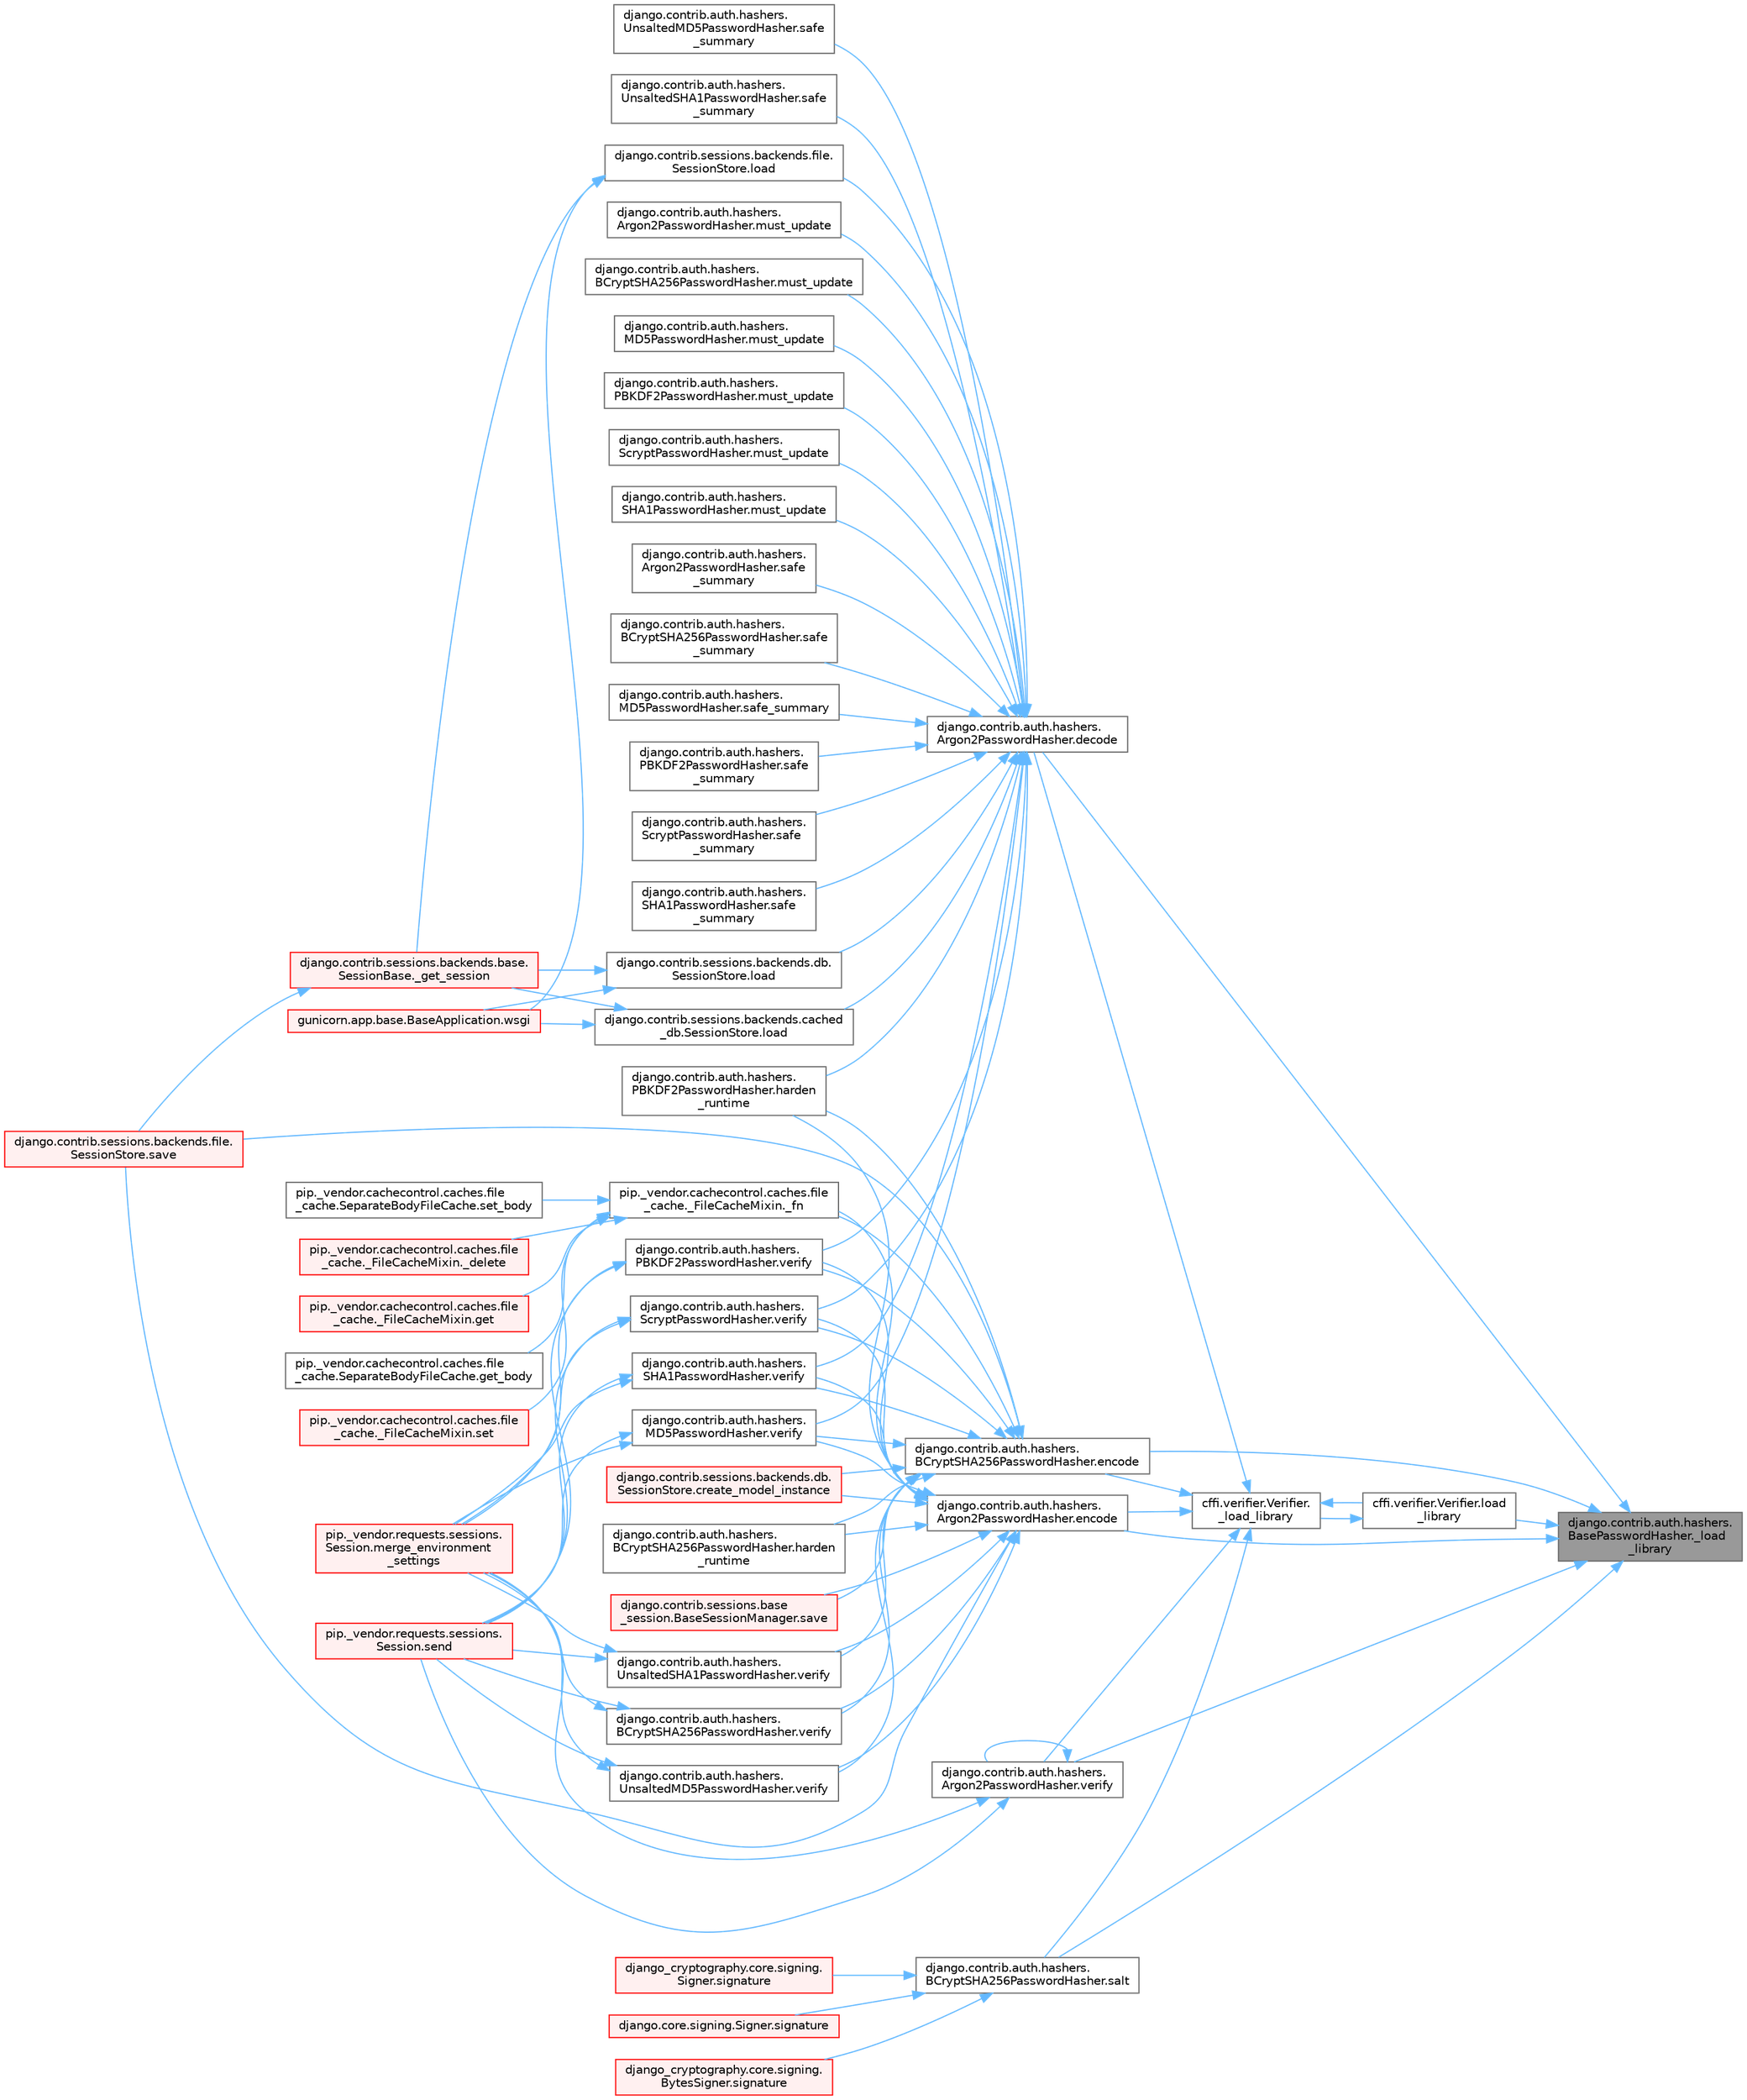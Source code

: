 digraph "django.contrib.auth.hashers.BasePasswordHasher._load_library"
{
 // LATEX_PDF_SIZE
  bgcolor="transparent";
  edge [fontname=Helvetica,fontsize=10,labelfontname=Helvetica,labelfontsize=10];
  node [fontname=Helvetica,fontsize=10,shape=box,height=0.2,width=0.4];
  rankdir="RL";
  Node1 [id="Node000001",label="django.contrib.auth.hashers.\lBasePasswordHasher._load\l_library",height=0.2,width=0.4,color="gray40", fillcolor="grey60", style="filled", fontcolor="black",tooltip=" "];
  Node1 -> Node2 [id="edge1_Node000001_Node000002",dir="back",color="steelblue1",style="solid",tooltip=" "];
  Node2 [id="Node000002",label="django.contrib.auth.hashers.\lArgon2PasswordHasher.decode",height=0.2,width=0.4,color="grey40", fillcolor="white", style="filled",URL="$classdjango_1_1contrib_1_1auth_1_1hashers_1_1_argon2_password_hasher.html#a72d1d6fbe76db2c306ea80efb11110a4",tooltip=" "];
  Node2 -> Node3 [id="edge2_Node000002_Node000003",dir="back",color="steelblue1",style="solid",tooltip=" "];
  Node3 [id="Node000003",label="django.contrib.auth.hashers.\lPBKDF2PasswordHasher.harden\l_runtime",height=0.2,width=0.4,color="grey40", fillcolor="white", style="filled",URL="$classdjango_1_1contrib_1_1auth_1_1hashers_1_1_p_b_k_d_f2_password_hasher.html#ae7f1dcad47802823597610b026fae83a",tooltip=" "];
  Node2 -> Node4 [id="edge3_Node000002_Node000004",dir="back",color="steelblue1",style="solid",tooltip=" "];
  Node4 [id="Node000004",label="django.contrib.sessions.backends.cached\l_db.SessionStore.load",height=0.2,width=0.4,color="grey40", fillcolor="white", style="filled",URL="$classdjango_1_1contrib_1_1sessions_1_1backends_1_1cached__db_1_1_session_store.html#a0432d07f359fa8281304478688605af7",tooltip=" "];
  Node4 -> Node5 [id="edge4_Node000004_Node000005",dir="back",color="steelblue1",style="solid",tooltip=" "];
  Node5 [id="Node000005",label="django.contrib.sessions.backends.base.\lSessionBase._get_session",height=0.2,width=0.4,color="red", fillcolor="#FFF0F0", style="filled",URL="$classdjango_1_1contrib_1_1sessions_1_1backends_1_1base_1_1_session_base.html#a3ca0af594cbb5d34f3d4f76c8f90bf4f",tooltip=" "];
  Node5 -> Node680 [id="edge5_Node000005_Node000680",dir="back",color="steelblue1",style="solid",tooltip=" "];
  Node680 [id="Node000680",label="django.contrib.sessions.backends.file.\lSessionStore.save",height=0.2,width=0.4,color="red", fillcolor="#FFF0F0", style="filled",URL="$classdjango_1_1contrib_1_1sessions_1_1backends_1_1file_1_1_session_store.html#af170f9c112376eb1627509287bf9620f",tooltip=" "];
  Node4 -> Node516 [id="edge6_Node000004_Node000516",dir="back",color="steelblue1",style="solid",tooltip=" "];
  Node516 [id="Node000516",label="gunicorn.app.base.BaseApplication.wsgi",height=0.2,width=0.4,color="red", fillcolor="#FFF0F0", style="filled",URL="$classgunicorn_1_1app_1_1base_1_1_base_application.html#a18ae24b2d0d44fb694b9f2b0cdffa670",tooltip=" "];
  Node2 -> Node3164 [id="edge7_Node000002_Node003164",dir="back",color="steelblue1",style="solid",tooltip=" "];
  Node3164 [id="Node003164",label="django.contrib.sessions.backends.db.\lSessionStore.load",height=0.2,width=0.4,color="grey40", fillcolor="white", style="filled",URL="$classdjango_1_1contrib_1_1sessions_1_1backends_1_1db_1_1_session_store.html#aab3bc77d15c0a33590a72f92a2efc994",tooltip=" "];
  Node3164 -> Node5 [id="edge8_Node003164_Node000005",dir="back",color="steelblue1",style="solid",tooltip=" "];
  Node3164 -> Node516 [id="edge9_Node003164_Node000516",dir="back",color="steelblue1",style="solid",tooltip=" "];
  Node2 -> Node515 [id="edge10_Node000002_Node000515",dir="back",color="steelblue1",style="solid",tooltip=" "];
  Node515 [id="Node000515",label="django.contrib.sessions.backends.file.\lSessionStore.load",height=0.2,width=0.4,color="grey40", fillcolor="white", style="filled",URL="$classdjango_1_1contrib_1_1sessions_1_1backends_1_1file_1_1_session_store.html#a408fa63512306fbaa7bbb62742f0295f",tooltip=" "];
  Node515 -> Node5 [id="edge11_Node000515_Node000005",dir="back",color="steelblue1",style="solid",tooltip=" "];
  Node515 -> Node516 [id="edge12_Node000515_Node000516",dir="back",color="steelblue1",style="solid",tooltip=" "];
  Node2 -> Node3165 [id="edge13_Node000002_Node003165",dir="back",color="steelblue1",style="solid",tooltip=" "];
  Node3165 [id="Node003165",label="django.contrib.auth.hashers.\lArgon2PasswordHasher.must_update",height=0.2,width=0.4,color="grey40", fillcolor="white", style="filled",URL="$classdjango_1_1contrib_1_1auth_1_1hashers_1_1_argon2_password_hasher.html#a4d8d054683b5147b2228836536f8e0a3",tooltip=" "];
  Node2 -> Node3166 [id="edge14_Node000002_Node003166",dir="back",color="steelblue1",style="solid",tooltip=" "];
  Node3166 [id="Node003166",label="django.contrib.auth.hashers.\lBCryptSHA256PasswordHasher.must_update",height=0.2,width=0.4,color="grey40", fillcolor="white", style="filled",URL="$classdjango_1_1contrib_1_1auth_1_1hashers_1_1_b_crypt_s_h_a256_password_hasher.html#a0da47cb102c5bbb66cf2a88f02681fc4",tooltip=" "];
  Node2 -> Node3167 [id="edge15_Node000002_Node003167",dir="back",color="steelblue1",style="solid",tooltip=" "];
  Node3167 [id="Node003167",label="django.contrib.auth.hashers.\lMD5PasswordHasher.must_update",height=0.2,width=0.4,color="grey40", fillcolor="white", style="filled",URL="$classdjango_1_1contrib_1_1auth_1_1hashers_1_1_m_d5_password_hasher.html#ab94a37f578422009eb384a7d039be74c",tooltip=" "];
  Node2 -> Node3168 [id="edge16_Node000002_Node003168",dir="back",color="steelblue1",style="solid",tooltip=" "];
  Node3168 [id="Node003168",label="django.contrib.auth.hashers.\lPBKDF2PasswordHasher.must_update",height=0.2,width=0.4,color="grey40", fillcolor="white", style="filled",URL="$classdjango_1_1contrib_1_1auth_1_1hashers_1_1_p_b_k_d_f2_password_hasher.html#a2779a6ac57e7b11aa5b0f06ff2db0ae0",tooltip=" "];
  Node2 -> Node3169 [id="edge17_Node000002_Node003169",dir="back",color="steelblue1",style="solid",tooltip=" "];
  Node3169 [id="Node003169",label="django.contrib.auth.hashers.\lScryptPasswordHasher.must_update",height=0.2,width=0.4,color="grey40", fillcolor="white", style="filled",URL="$classdjango_1_1contrib_1_1auth_1_1hashers_1_1_scrypt_password_hasher.html#ad7430c0123af2934cfb00a1df1e98013",tooltip=" "];
  Node2 -> Node3170 [id="edge18_Node000002_Node003170",dir="back",color="steelblue1",style="solid",tooltip=" "];
  Node3170 [id="Node003170",label="django.contrib.auth.hashers.\lSHA1PasswordHasher.must_update",height=0.2,width=0.4,color="grey40", fillcolor="white", style="filled",URL="$classdjango_1_1contrib_1_1auth_1_1hashers_1_1_s_h_a1_password_hasher.html#a48710ac799dfafff9063e9c3c257879b",tooltip=" "];
  Node2 -> Node3171 [id="edge19_Node000002_Node003171",dir="back",color="steelblue1",style="solid",tooltip=" "];
  Node3171 [id="Node003171",label="django.contrib.auth.hashers.\lArgon2PasswordHasher.safe\l_summary",height=0.2,width=0.4,color="grey40", fillcolor="white", style="filled",URL="$classdjango_1_1contrib_1_1auth_1_1hashers_1_1_argon2_password_hasher.html#a12accfa1720c447a39dfe2f00072b4bd",tooltip=" "];
  Node2 -> Node3172 [id="edge20_Node000002_Node003172",dir="back",color="steelblue1",style="solid",tooltip=" "];
  Node3172 [id="Node003172",label="django.contrib.auth.hashers.\lBCryptSHA256PasswordHasher.safe\l_summary",height=0.2,width=0.4,color="grey40", fillcolor="white", style="filled",URL="$classdjango_1_1contrib_1_1auth_1_1hashers_1_1_b_crypt_s_h_a256_password_hasher.html#a8db6b0f1a9bc0c11380da6b595261419",tooltip=" "];
  Node2 -> Node3173 [id="edge21_Node000002_Node003173",dir="back",color="steelblue1",style="solid",tooltip=" "];
  Node3173 [id="Node003173",label="django.contrib.auth.hashers.\lMD5PasswordHasher.safe_summary",height=0.2,width=0.4,color="grey40", fillcolor="white", style="filled",URL="$classdjango_1_1contrib_1_1auth_1_1hashers_1_1_m_d5_password_hasher.html#aa9ab9e843c2395868e413e2114d95c53",tooltip=" "];
  Node2 -> Node3174 [id="edge22_Node000002_Node003174",dir="back",color="steelblue1",style="solid",tooltip=" "];
  Node3174 [id="Node003174",label="django.contrib.auth.hashers.\lPBKDF2PasswordHasher.safe\l_summary",height=0.2,width=0.4,color="grey40", fillcolor="white", style="filled",URL="$classdjango_1_1contrib_1_1auth_1_1hashers_1_1_p_b_k_d_f2_password_hasher.html#abc89dd47acbf388179b1559b9175ab9c",tooltip=" "];
  Node2 -> Node3175 [id="edge23_Node000002_Node003175",dir="back",color="steelblue1",style="solid",tooltip=" "];
  Node3175 [id="Node003175",label="django.contrib.auth.hashers.\lScryptPasswordHasher.safe\l_summary",height=0.2,width=0.4,color="grey40", fillcolor="white", style="filled",URL="$classdjango_1_1contrib_1_1auth_1_1hashers_1_1_scrypt_password_hasher.html#ad8b9a2f43b3b5a6a8ca1f4d55ed354e7",tooltip=" "];
  Node2 -> Node3176 [id="edge24_Node000002_Node003176",dir="back",color="steelblue1",style="solid",tooltip=" "];
  Node3176 [id="Node003176",label="django.contrib.auth.hashers.\lSHA1PasswordHasher.safe\l_summary",height=0.2,width=0.4,color="grey40", fillcolor="white", style="filled",URL="$classdjango_1_1contrib_1_1auth_1_1hashers_1_1_s_h_a1_password_hasher.html#af0401ddc75458ced75d0a4ba09da337e",tooltip=" "];
  Node2 -> Node3177 [id="edge25_Node000002_Node003177",dir="back",color="steelblue1",style="solid",tooltip=" "];
  Node3177 [id="Node003177",label="django.contrib.auth.hashers.\lUnsaltedMD5PasswordHasher.safe\l_summary",height=0.2,width=0.4,color="grey40", fillcolor="white", style="filled",URL="$classdjango_1_1contrib_1_1auth_1_1hashers_1_1_unsalted_m_d5_password_hasher.html#a04311fccf82d7ee1d53dd5979e13efda",tooltip=" "];
  Node2 -> Node3178 [id="edge26_Node000002_Node003178",dir="back",color="steelblue1",style="solid",tooltip=" "];
  Node3178 [id="Node003178",label="django.contrib.auth.hashers.\lUnsaltedSHA1PasswordHasher.safe\l_summary",height=0.2,width=0.4,color="grey40", fillcolor="white", style="filled",URL="$classdjango_1_1contrib_1_1auth_1_1hashers_1_1_unsalted_s_h_a1_password_hasher.html#a78e95b00b0999cf4b19e747e63fa51f8",tooltip=" "];
  Node2 -> Node3014 [id="edge27_Node000002_Node003014",dir="back",color="steelblue1",style="solid",tooltip=" "];
  Node3014 [id="Node003014",label="django.contrib.auth.hashers.\lMD5PasswordHasher.verify",height=0.2,width=0.4,color="grey40", fillcolor="white", style="filled",URL="$classdjango_1_1contrib_1_1auth_1_1hashers_1_1_m_d5_password_hasher.html#a5ee1720bbd104f7f53ced6d0f7847393",tooltip=" "];
  Node3014 -> Node2118 [id="edge28_Node003014_Node002118",dir="back",color="steelblue1",style="solid",tooltip=" "];
  Node2118 [id="Node002118",label="pip._vendor.requests.sessions.\lSession.merge_environment\l_settings",height=0.2,width=0.4,color="red", fillcolor="#FFF0F0", style="filled",URL="$classpip_1_1__vendor_1_1requests_1_1sessions_1_1_session.html#a1bbc07ae0fd8434a0ae651e3eb482be0",tooltip=" "];
  Node3014 -> Node2119 [id="edge29_Node003014_Node002119",dir="back",color="steelblue1",style="solid",tooltip=" "];
  Node2119 [id="Node002119",label="pip._vendor.requests.sessions.\lSession.send",height=0.2,width=0.4,color="red", fillcolor="#FFF0F0", style="filled",URL="$classpip_1_1__vendor_1_1requests_1_1sessions_1_1_session.html#ac53877008b8d3c6901be36033885124c",tooltip=" "];
  Node2 -> Node3015 [id="edge30_Node000002_Node003015",dir="back",color="steelblue1",style="solid",tooltip=" "];
  Node3015 [id="Node003015",label="django.contrib.auth.hashers.\lPBKDF2PasswordHasher.verify",height=0.2,width=0.4,color="grey40", fillcolor="white", style="filled",URL="$classdjango_1_1contrib_1_1auth_1_1hashers_1_1_p_b_k_d_f2_password_hasher.html#a769f11e83d4f84b6a1aa2414aa345a96",tooltip=" "];
  Node3015 -> Node2118 [id="edge31_Node003015_Node002118",dir="back",color="steelblue1",style="solid",tooltip=" "];
  Node3015 -> Node2119 [id="edge32_Node003015_Node002119",dir="back",color="steelblue1",style="solid",tooltip=" "];
  Node2 -> Node3016 [id="edge33_Node000002_Node003016",dir="back",color="steelblue1",style="solid",tooltip=" "];
  Node3016 [id="Node003016",label="django.contrib.auth.hashers.\lScryptPasswordHasher.verify",height=0.2,width=0.4,color="grey40", fillcolor="white", style="filled",URL="$classdjango_1_1contrib_1_1auth_1_1hashers_1_1_scrypt_password_hasher.html#ae1fe41459b9b8cc72115d2f8c01f6776",tooltip=" "];
  Node3016 -> Node2118 [id="edge34_Node003016_Node002118",dir="back",color="steelblue1",style="solid",tooltip=" "];
  Node3016 -> Node2119 [id="edge35_Node003016_Node002119",dir="back",color="steelblue1",style="solid",tooltip=" "];
  Node2 -> Node3017 [id="edge36_Node000002_Node003017",dir="back",color="steelblue1",style="solid",tooltip=" "];
  Node3017 [id="Node003017",label="django.contrib.auth.hashers.\lSHA1PasswordHasher.verify",height=0.2,width=0.4,color="grey40", fillcolor="white", style="filled",URL="$classdjango_1_1contrib_1_1auth_1_1hashers_1_1_s_h_a1_password_hasher.html#a5ac2a7038875bc3da2654b03c1ae2716",tooltip=" "];
  Node3017 -> Node2118 [id="edge37_Node003017_Node002118",dir="back",color="steelblue1",style="solid",tooltip=" "];
  Node3017 -> Node2119 [id="edge38_Node003017_Node002119",dir="back",color="steelblue1",style="solid",tooltip=" "];
  Node1 -> Node298 [id="edge39_Node000001_Node000298",dir="back",color="steelblue1",style="solid",tooltip=" "];
  Node298 [id="Node000298",label="django.contrib.auth.hashers.\lArgon2PasswordHasher.encode",height=0.2,width=0.4,color="grey40", fillcolor="white", style="filled",URL="$classdjango_1_1contrib_1_1auth_1_1hashers_1_1_argon2_password_hasher.html#a0ed201c5832e89c4a3272c737dfc7567",tooltip=" "];
  Node298 -> Node299 [id="edge40_Node000298_Node000299",dir="back",color="steelblue1",style="solid",tooltip=" "];
  Node299 [id="Node000299",label="pip._vendor.cachecontrol.caches.file\l_cache._FileCacheMixin._fn",height=0.2,width=0.4,color="grey40", fillcolor="white", style="filled",URL="$classpip_1_1__vendor_1_1cachecontrol_1_1caches_1_1file__cache_1_1___file_cache_mixin.html#a8e94253502ca252f8c8ca1e4921fd42f",tooltip=" "];
  Node299 -> Node300 [id="edge41_Node000299_Node000300",dir="back",color="steelblue1",style="solid",tooltip=" "];
  Node300 [id="Node000300",label="pip._vendor.cachecontrol.caches.file\l_cache._FileCacheMixin._delete",height=0.2,width=0.4,color="red", fillcolor="#FFF0F0", style="filled",URL="$classpip_1_1__vendor_1_1cachecontrol_1_1caches_1_1file__cache_1_1___file_cache_mixin.html#a0ebc930693f8386cf1231d4ab04fb800",tooltip=" "];
  Node299 -> Node3007 [id="edge42_Node000299_Node003007",dir="back",color="steelblue1",style="solid",tooltip=" "];
  Node3007 [id="Node003007",label="pip._vendor.cachecontrol.caches.file\l_cache._FileCacheMixin.get",height=0.2,width=0.4,color="red", fillcolor="#FFF0F0", style="filled",URL="$classpip_1_1__vendor_1_1cachecontrol_1_1caches_1_1file__cache_1_1___file_cache_mixin.html#afef88044f42ddd480be90e94a50e07bc",tooltip=" "];
  Node299 -> Node3008 [id="edge43_Node000299_Node003008",dir="back",color="steelblue1",style="solid",tooltip=" "];
  Node3008 [id="Node003008",label="pip._vendor.cachecontrol.caches.file\l_cache.SeparateBodyFileCache.get_body",height=0.2,width=0.4,color="grey40", fillcolor="white", style="filled",URL="$classpip_1_1__vendor_1_1cachecontrol_1_1caches_1_1file__cache_1_1_separate_body_file_cache.html#a96853f5f4944aab4999b423e98ae94a7",tooltip=" "];
  Node299 -> Node3009 [id="edge44_Node000299_Node003009",dir="back",color="steelblue1",style="solid",tooltip=" "];
  Node3009 [id="Node003009",label="pip._vendor.cachecontrol.caches.file\l_cache._FileCacheMixin.set",height=0.2,width=0.4,color="red", fillcolor="#FFF0F0", style="filled",URL="$classpip_1_1__vendor_1_1cachecontrol_1_1caches_1_1file__cache_1_1___file_cache_mixin.html#ae8a7588fc5a71680756743e05deeea9b",tooltip=" "];
  Node299 -> Node3010 [id="edge45_Node000299_Node003010",dir="back",color="steelblue1",style="solid",tooltip=" "];
  Node3010 [id="Node003010",label="pip._vendor.cachecontrol.caches.file\l_cache.SeparateBodyFileCache.set_body",height=0.2,width=0.4,color="grey40", fillcolor="white", style="filled",URL="$classpip_1_1__vendor_1_1cachecontrol_1_1caches_1_1file__cache_1_1_separate_body_file_cache.html#a8fabbb6143c6afca2477309d3dfa7067",tooltip=" "];
  Node298 -> Node1635 [id="edge46_Node000298_Node001635",dir="back",color="steelblue1",style="solid",tooltip=" "];
  Node1635 [id="Node001635",label="django.contrib.sessions.backends.db.\lSessionStore.create_model_instance",height=0.2,width=0.4,color="red", fillcolor="#FFF0F0", style="filled",URL="$classdjango_1_1contrib_1_1sessions_1_1backends_1_1db_1_1_session_store.html#a0a3de585eb81b76b2c9c405702a7a563",tooltip=" "];
  Node298 -> Node3011 [id="edge47_Node000298_Node003011",dir="back",color="steelblue1",style="solid",tooltip=" "];
  Node3011 [id="Node003011",label="django.contrib.auth.hashers.\lBCryptSHA256PasswordHasher.harden\l_runtime",height=0.2,width=0.4,color="grey40", fillcolor="white", style="filled",URL="$classdjango_1_1contrib_1_1auth_1_1hashers_1_1_b_crypt_s_h_a256_password_hasher.html#aeb2d930973f5a8b0a605c789332df5b0",tooltip=" "];
  Node298 -> Node3 [id="edge48_Node000298_Node000003",dir="back",color="steelblue1",style="solid",tooltip=" "];
  Node298 -> Node680 [id="edge49_Node000298_Node000680",dir="back",color="steelblue1",style="solid",tooltip=" "];
  Node298 -> Node3012 [id="edge50_Node000298_Node003012",dir="back",color="steelblue1",style="solid",tooltip=" "];
  Node3012 [id="Node003012",label="django.contrib.sessions.base\l_session.BaseSessionManager.save",height=0.2,width=0.4,color="red", fillcolor="#FFF0F0", style="filled",URL="$classdjango_1_1contrib_1_1sessions_1_1base__session_1_1_base_session_manager.html#a323bed24720881f2b0c3e3fce57c1a5a",tooltip=" "];
  Node298 -> Node3013 [id="edge51_Node000298_Node003013",dir="back",color="steelblue1",style="solid",tooltip=" "];
  Node3013 [id="Node003013",label="django.contrib.auth.hashers.\lBCryptSHA256PasswordHasher.verify",height=0.2,width=0.4,color="grey40", fillcolor="white", style="filled",URL="$classdjango_1_1contrib_1_1auth_1_1hashers_1_1_b_crypt_s_h_a256_password_hasher.html#aace67824fb9a74b812da9e723c452182",tooltip=" "];
  Node3013 -> Node2118 [id="edge52_Node003013_Node002118",dir="back",color="steelblue1",style="solid",tooltip=" "];
  Node3013 -> Node2119 [id="edge53_Node003013_Node002119",dir="back",color="steelblue1",style="solid",tooltip=" "];
  Node298 -> Node3014 [id="edge54_Node000298_Node003014",dir="back",color="steelblue1",style="solid",tooltip=" "];
  Node298 -> Node3015 [id="edge55_Node000298_Node003015",dir="back",color="steelblue1",style="solid",tooltip=" "];
  Node298 -> Node3016 [id="edge56_Node000298_Node003016",dir="back",color="steelblue1",style="solid",tooltip=" "];
  Node298 -> Node3017 [id="edge57_Node000298_Node003017",dir="back",color="steelblue1",style="solid",tooltip=" "];
  Node298 -> Node3018 [id="edge58_Node000298_Node003018",dir="back",color="steelblue1",style="solid",tooltip=" "];
  Node3018 [id="Node003018",label="django.contrib.auth.hashers.\lUnsaltedMD5PasswordHasher.verify",height=0.2,width=0.4,color="grey40", fillcolor="white", style="filled",URL="$classdjango_1_1contrib_1_1auth_1_1hashers_1_1_unsalted_m_d5_password_hasher.html#ad634eb70221559f3132f12171b8ebae0",tooltip=" "];
  Node3018 -> Node2118 [id="edge59_Node003018_Node002118",dir="back",color="steelblue1",style="solid",tooltip=" "];
  Node3018 -> Node2119 [id="edge60_Node003018_Node002119",dir="back",color="steelblue1",style="solid",tooltip=" "];
  Node298 -> Node3019 [id="edge61_Node000298_Node003019",dir="back",color="steelblue1",style="solid",tooltip=" "];
  Node3019 [id="Node003019",label="django.contrib.auth.hashers.\lUnsaltedSHA1PasswordHasher.verify",height=0.2,width=0.4,color="grey40", fillcolor="white", style="filled",URL="$classdjango_1_1contrib_1_1auth_1_1hashers_1_1_unsalted_s_h_a1_password_hasher.html#ad4dd5a8b681866ea72b2b9b8b1f3a552",tooltip=" "];
  Node3019 -> Node2118 [id="edge62_Node003019_Node002118",dir="back",color="steelblue1",style="solid",tooltip=" "];
  Node3019 -> Node2119 [id="edge63_Node003019_Node002119",dir="back",color="steelblue1",style="solid",tooltip=" "];
  Node1 -> Node3020 [id="edge64_Node000001_Node003020",dir="back",color="steelblue1",style="solid",tooltip=" "];
  Node3020 [id="Node003020",label="django.contrib.auth.hashers.\lBCryptSHA256PasswordHasher.encode",height=0.2,width=0.4,color="grey40", fillcolor="white", style="filled",URL="$classdjango_1_1contrib_1_1auth_1_1hashers_1_1_b_crypt_s_h_a256_password_hasher.html#a7fac654818c9a8cfe6a5df3fefe957a1",tooltip=" "];
  Node3020 -> Node299 [id="edge65_Node003020_Node000299",dir="back",color="steelblue1",style="solid",tooltip=" "];
  Node3020 -> Node1635 [id="edge66_Node003020_Node001635",dir="back",color="steelblue1",style="solid",tooltip=" "];
  Node3020 -> Node3011 [id="edge67_Node003020_Node003011",dir="back",color="steelblue1",style="solid",tooltip=" "];
  Node3020 -> Node3 [id="edge68_Node003020_Node000003",dir="back",color="steelblue1",style="solid",tooltip=" "];
  Node3020 -> Node680 [id="edge69_Node003020_Node000680",dir="back",color="steelblue1",style="solid",tooltip=" "];
  Node3020 -> Node3012 [id="edge70_Node003020_Node003012",dir="back",color="steelblue1",style="solid",tooltip=" "];
  Node3020 -> Node3013 [id="edge71_Node003020_Node003013",dir="back",color="steelblue1",style="solid",tooltip=" "];
  Node3020 -> Node3014 [id="edge72_Node003020_Node003014",dir="back",color="steelblue1",style="solid",tooltip=" "];
  Node3020 -> Node3015 [id="edge73_Node003020_Node003015",dir="back",color="steelblue1",style="solid",tooltip=" "];
  Node3020 -> Node3016 [id="edge74_Node003020_Node003016",dir="back",color="steelblue1",style="solid",tooltip=" "];
  Node3020 -> Node3017 [id="edge75_Node003020_Node003017",dir="back",color="steelblue1",style="solid",tooltip=" "];
  Node3020 -> Node3018 [id="edge76_Node003020_Node003018",dir="back",color="steelblue1",style="solid",tooltip=" "];
  Node3020 -> Node3019 [id="edge77_Node003020_Node003019",dir="back",color="steelblue1",style="solid",tooltip=" "];
  Node1 -> Node296 [id="edge78_Node000001_Node000296",dir="back",color="steelblue1",style="solid",tooltip=" "];
  Node296 [id="Node000296",label="cffi.verifier.Verifier.load\l_library",height=0.2,width=0.4,color="grey40", fillcolor="white", style="filled",URL="$classcffi_1_1verifier_1_1_verifier.html#a3f4cc3b50c42913dd0d22dc233524f28",tooltip=" "];
  Node296 -> Node297 [id="edge79_Node000296_Node000297",dir="back",color="steelblue1",style="solid",tooltip=" "];
  Node297 [id="Node000297",label="cffi.verifier.Verifier.\l_load_library",height=0.2,width=0.4,color="grey40", fillcolor="white", style="filled",URL="$classcffi_1_1verifier_1_1_verifier.html#a9de40d4d3231a07d492a907359b11949",tooltip=" "];
  Node297 -> Node2 [id="edge80_Node000297_Node000002",dir="back",color="steelblue1",style="solid",tooltip=" "];
  Node297 -> Node298 [id="edge81_Node000297_Node000298",dir="back",color="steelblue1",style="solid",tooltip=" "];
  Node297 -> Node3020 [id="edge82_Node000297_Node003020",dir="back",color="steelblue1",style="solid",tooltip=" "];
  Node297 -> Node296 [id="edge83_Node000297_Node000296",dir="back",color="steelblue1",style="solid",tooltip=" "];
  Node297 -> Node3021 [id="edge84_Node000297_Node003021",dir="back",color="steelblue1",style="solid",tooltip=" "];
  Node3021 [id="Node003021",label="django.contrib.auth.hashers.\lBCryptSHA256PasswordHasher.salt",height=0.2,width=0.4,color="grey40", fillcolor="white", style="filled",URL="$classdjango_1_1contrib_1_1auth_1_1hashers_1_1_b_crypt_s_h_a256_password_hasher.html#a8bf9448c637933b786cf0fd4dfa3b346",tooltip=" "];
  Node3021 -> Node3022 [id="edge85_Node003021_Node003022",dir="back",color="steelblue1",style="solid",tooltip=" "];
  Node3022 [id="Node003022",label="django.core.signing.Signer.signature",height=0.2,width=0.4,color="red", fillcolor="#FFF0F0", style="filled",URL="$classdjango_1_1core_1_1signing_1_1_signer.html#a7f07d25e055e1c12121ac821012efb46",tooltip=" "];
  Node3021 -> Node3023 [id="edge86_Node003021_Node003023",dir="back",color="steelblue1",style="solid",tooltip=" "];
  Node3023 [id="Node003023",label="django_cryptography.core.signing.\lBytesSigner.signature",height=0.2,width=0.4,color="red", fillcolor="#FFF0F0", style="filled",URL="$classdjango__cryptography_1_1core_1_1signing_1_1_bytes_signer.html#a90cc9a96f9ef73301790d9762e653f19",tooltip=" "];
  Node3021 -> Node3024 [id="edge87_Node003021_Node003024",dir="back",color="steelblue1",style="solid",tooltip=" "];
  Node3024 [id="Node003024",label="django_cryptography.core.signing.\lSigner.signature",height=0.2,width=0.4,color="red", fillcolor="#FFF0F0", style="filled",URL="$classdjango__cryptography_1_1core_1_1signing_1_1_signer.html#ad71de574e6dffcf1fab21a8ecac7c516",tooltip=" "];
  Node297 -> Node3025 [id="edge88_Node000297_Node003025",dir="back",color="steelblue1",style="solid",tooltip=" "];
  Node3025 [id="Node003025",label="django.contrib.auth.hashers.\lArgon2PasswordHasher.verify",height=0.2,width=0.4,color="grey40", fillcolor="white", style="filled",URL="$classdjango_1_1contrib_1_1auth_1_1hashers_1_1_argon2_password_hasher.html#aa1b8e90990f8dc1f2a0dcb0f6e95a364",tooltip=" "];
  Node3025 -> Node2118 [id="edge89_Node003025_Node002118",dir="back",color="steelblue1",style="solid",tooltip=" "];
  Node3025 -> Node2119 [id="edge90_Node003025_Node002119",dir="back",color="steelblue1",style="solid",tooltip=" "];
  Node3025 -> Node3025 [id="edge91_Node003025_Node003025",dir="back",color="steelblue1",style="solid",tooltip=" "];
  Node1 -> Node3021 [id="edge92_Node000001_Node003021",dir="back",color="steelblue1",style="solid",tooltip=" "];
  Node1 -> Node3025 [id="edge93_Node000001_Node003025",dir="back",color="steelblue1",style="solid",tooltip=" "];
}
